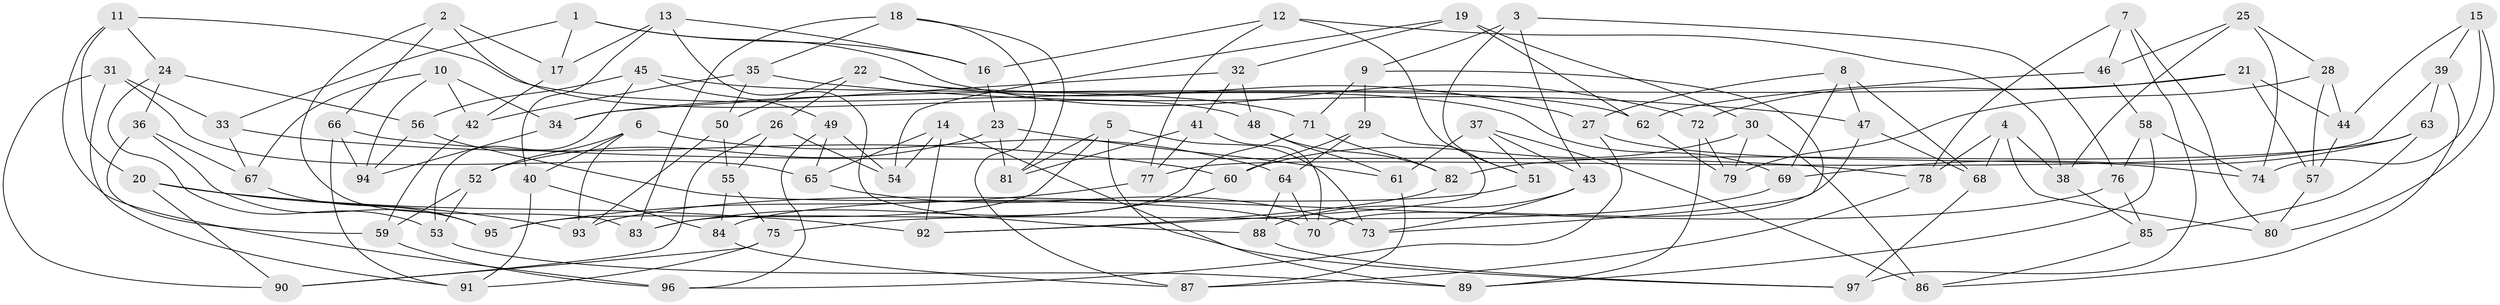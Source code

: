 // coarse degree distribution, {10: 0.05084745762711865, 4: 0.711864406779661, 11: 0.05084745762711865, 6: 0.01694915254237288, 9: 0.01694915254237288, 3: 0.1016949152542373, 12: 0.01694915254237288, 7: 0.01694915254237288, 5: 0.01694915254237288}
// Generated by graph-tools (version 1.1) at 2025/53/03/04/25 22:53:31]
// undirected, 97 vertices, 194 edges
graph export_dot {
  node [color=gray90,style=filled];
  1;
  2;
  3;
  4;
  5;
  6;
  7;
  8;
  9;
  10;
  11;
  12;
  13;
  14;
  15;
  16;
  17;
  18;
  19;
  20;
  21;
  22;
  23;
  24;
  25;
  26;
  27;
  28;
  29;
  30;
  31;
  32;
  33;
  34;
  35;
  36;
  37;
  38;
  39;
  40;
  41;
  42;
  43;
  44;
  45;
  46;
  47;
  48;
  49;
  50;
  51;
  52;
  53;
  54;
  55;
  56;
  57;
  58;
  59;
  60;
  61;
  62;
  63;
  64;
  65;
  66;
  67;
  68;
  69;
  70;
  71;
  72;
  73;
  74;
  75;
  76;
  77;
  78;
  79;
  80;
  81;
  82;
  83;
  84;
  85;
  86;
  87;
  88;
  89;
  90;
  91;
  92;
  93;
  94;
  95;
  96;
  97;
  1 -- 33;
  1 -- 72;
  1 -- 17;
  1 -- 16;
  2 -- 48;
  2 -- 17;
  2 -- 83;
  2 -- 66;
  3 -- 76;
  3 -- 9;
  3 -- 43;
  3 -- 51;
  4 -- 78;
  4 -- 80;
  4 -- 38;
  4 -- 68;
  5 -- 89;
  5 -- 73;
  5 -- 81;
  5 -- 95;
  6 -- 52;
  6 -- 64;
  6 -- 40;
  6 -- 93;
  7 -- 97;
  7 -- 46;
  7 -- 80;
  7 -- 78;
  8 -- 27;
  8 -- 47;
  8 -- 68;
  8 -- 69;
  9 -- 71;
  9 -- 29;
  9 -- 73;
  10 -- 94;
  10 -- 42;
  10 -- 67;
  10 -- 34;
  11 -- 20;
  11 -- 24;
  11 -- 69;
  11 -- 96;
  12 -- 38;
  12 -- 16;
  12 -- 51;
  12 -- 77;
  13 -- 17;
  13 -- 16;
  13 -- 40;
  13 -- 88;
  14 -- 65;
  14 -- 92;
  14 -- 54;
  14 -- 97;
  15 -- 44;
  15 -- 80;
  15 -- 39;
  15 -- 74;
  16 -- 23;
  17 -- 42;
  18 -- 35;
  18 -- 87;
  18 -- 81;
  18 -- 83;
  19 -- 32;
  19 -- 62;
  19 -- 54;
  19 -- 30;
  20 -- 90;
  20 -- 92;
  20 -- 93;
  21 -- 44;
  21 -- 57;
  21 -- 72;
  21 -- 34;
  22 -- 26;
  22 -- 50;
  22 -- 27;
  22 -- 62;
  23 -- 52;
  23 -- 81;
  23 -- 61;
  24 -- 56;
  24 -- 53;
  24 -- 36;
  25 -- 46;
  25 -- 28;
  25 -- 74;
  25 -- 38;
  26 -- 90;
  26 -- 55;
  26 -- 54;
  27 -- 96;
  27 -- 74;
  28 -- 44;
  28 -- 79;
  28 -- 57;
  29 -- 60;
  29 -- 64;
  29 -- 92;
  30 -- 60;
  30 -- 86;
  30 -- 79;
  31 -- 65;
  31 -- 90;
  31 -- 33;
  31 -- 91;
  32 -- 41;
  32 -- 48;
  32 -- 34;
  33 -- 67;
  33 -- 60;
  34 -- 94;
  35 -- 50;
  35 -- 47;
  35 -- 42;
  36 -- 59;
  36 -- 95;
  36 -- 67;
  37 -- 61;
  37 -- 51;
  37 -- 43;
  37 -- 86;
  38 -- 85;
  39 -- 77;
  39 -- 63;
  39 -- 86;
  40 -- 91;
  40 -- 84;
  41 -- 77;
  41 -- 81;
  41 -- 70;
  42 -- 59;
  43 -- 73;
  43 -- 88;
  44 -- 57;
  45 -- 71;
  45 -- 49;
  45 -- 56;
  45 -- 53;
  46 -- 58;
  46 -- 62;
  47 -- 70;
  47 -- 68;
  48 -- 82;
  48 -- 61;
  49 -- 96;
  49 -- 65;
  49 -- 54;
  50 -- 55;
  50 -- 93;
  51 -- 84;
  52 -- 59;
  52 -- 53;
  53 -- 89;
  55 -- 75;
  55 -- 84;
  56 -- 94;
  56 -- 70;
  57 -- 80;
  58 -- 74;
  58 -- 89;
  58 -- 76;
  59 -- 96;
  60 -- 83;
  61 -- 87;
  62 -- 79;
  63 -- 82;
  63 -- 85;
  63 -- 69;
  64 -- 88;
  64 -- 70;
  65 -- 73;
  66 -- 94;
  66 -- 78;
  66 -- 91;
  67 -- 95;
  68 -- 97;
  69 -- 75;
  71 -- 83;
  71 -- 82;
  72 -- 89;
  72 -- 79;
  75 -- 90;
  75 -- 91;
  76 -- 93;
  76 -- 85;
  77 -- 95;
  78 -- 87;
  82 -- 92;
  84 -- 87;
  85 -- 86;
  88 -- 97;
}
